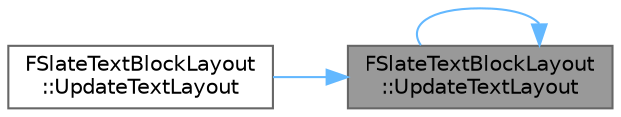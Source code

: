 digraph "FSlateTextBlockLayout::UpdateTextLayout"
{
 // INTERACTIVE_SVG=YES
 // LATEX_PDF_SIZE
  bgcolor="transparent";
  edge [fontname=Helvetica,fontsize=10,labelfontname=Helvetica,labelfontsize=10];
  node [fontname=Helvetica,fontsize=10,shape=box,height=0.2,width=0.4];
  rankdir="RL";
  Node1 [id="Node000001",label="FSlateTextBlockLayout\l::UpdateTextLayout",height=0.2,width=0.4,color="gray40", fillcolor="grey60", style="filled", fontcolor="black",tooltip="Updates the text layout to contain the given text."];
  Node1 -> Node2 [id="edge1_Node000001_Node000002",dir="back",color="steelblue1",style="solid",tooltip=" "];
  Node2 [id="Node000002",label="FSlateTextBlockLayout\l::UpdateTextLayout",height=0.2,width=0.4,color="grey40", fillcolor="white", style="filled",URL="$d6/d53/classFSlateTextBlockLayout.html#a3ca15db19044a9123e73b31202e6d807",tooltip="Updates the text layout to contain the given string."];
  Node1 -> Node1 [id="edge2_Node000001_Node000001",dir="back",color="steelblue1",style="solid",tooltip=" "];
}

